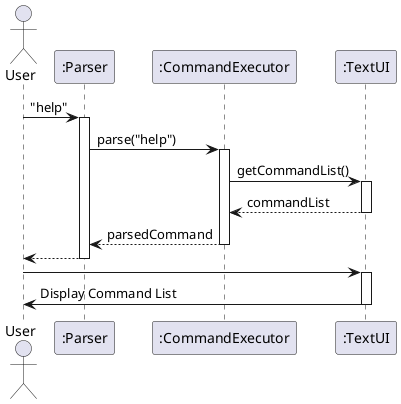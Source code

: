 @startuml
actor User
participant Parser as ":Parser"
participant CommandExecutor as ":CommandExecutor"
participant TextUI as ":TextUI"

User -> Parser : "help"
activate Parser

Parser -> CommandExecutor : parse("help")
activate CommandExecutor

CommandExecutor -> TextUI : getCommandList()
activate TextUI

TextUI --> CommandExecutor : commandList
deactivate TextUI

CommandExecutor --> Parser : parsedCommand
deactivate CommandExecutor

Parser --> User :
deactivate Parser

User -> TextUI :
activate TextUI
TextUI -> User : Display Command List
deactivate TextUI
@enduml
